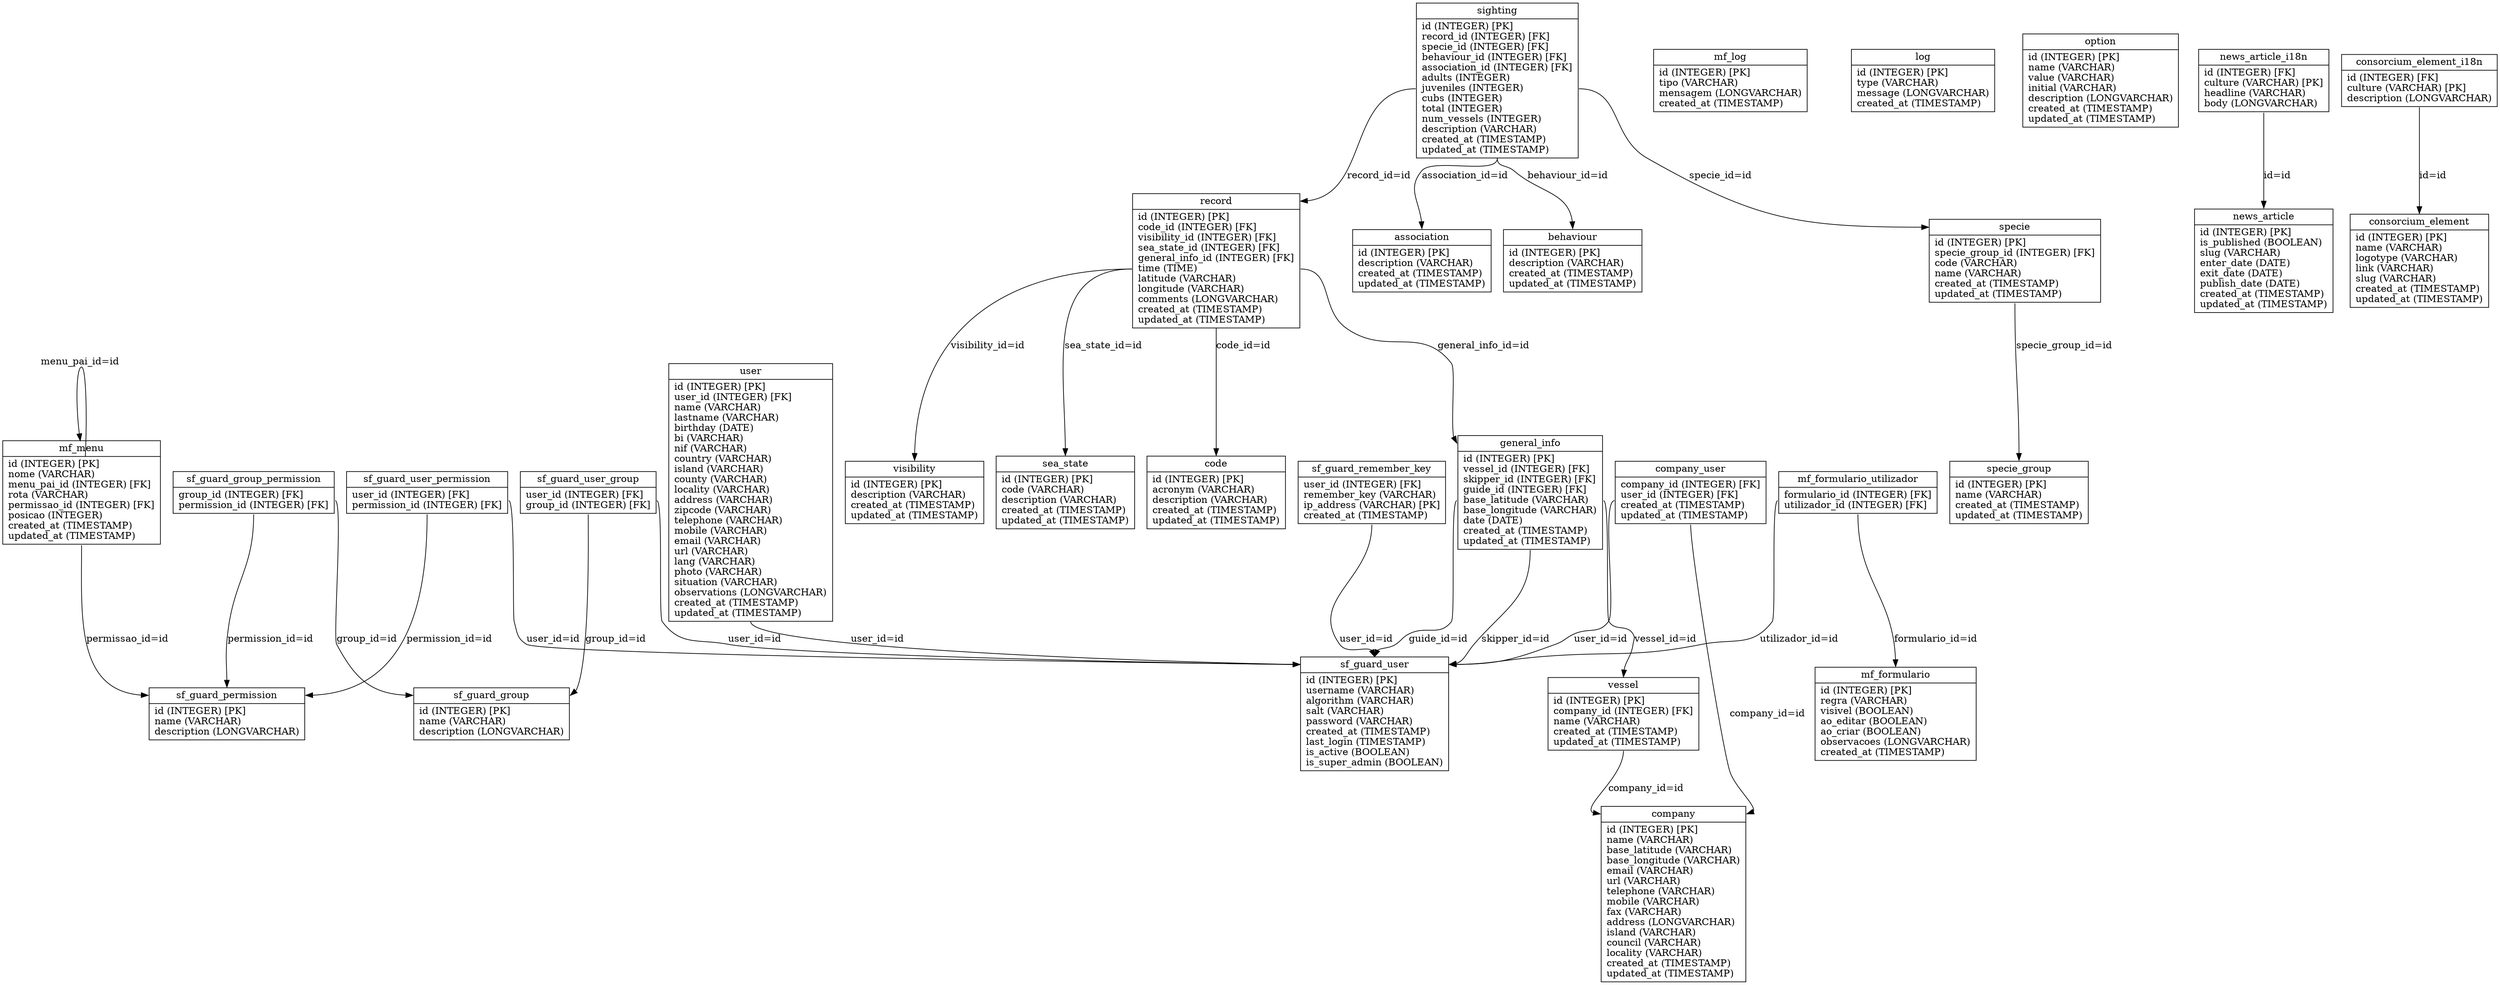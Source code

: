 digraph G {
nodesf_guard_group [label="{<table>sf_guard_group|<cols>id (INTEGER) [PK]\lname (VARCHAR)\ldescription (LONGVARCHAR)\l}", shape=record];
nodesf_guard_permission [label="{<table>sf_guard_permission|<cols>id (INTEGER) [PK]\lname (VARCHAR)\ldescription (LONGVARCHAR)\l}", shape=record];
nodesf_guard_group_permission [label="{<table>sf_guard_group_permission|<cols>group_id (INTEGER) [FK]\lpermission_id (INTEGER) [FK]\l}", shape=record];
nodesf_guard_user [label="{<table>sf_guard_user|<cols>id (INTEGER) [PK]\lusername (VARCHAR)\lalgorithm (VARCHAR)\lsalt (VARCHAR)\lpassword (VARCHAR)\lcreated_at (TIMESTAMP)\llast_login (TIMESTAMP)\lis_active (BOOLEAN)\lis_super_admin (BOOLEAN)\l}", shape=record];
nodesf_guard_user_permission [label="{<table>sf_guard_user_permission|<cols>user_id (INTEGER) [FK]\lpermission_id (INTEGER) [FK]\l}", shape=record];
nodesf_guard_user_group [label="{<table>sf_guard_user_group|<cols>user_id (INTEGER) [FK]\lgroup_id (INTEGER) [FK]\l}", shape=record];
nodesf_guard_remember_key [label="{<table>sf_guard_remember_key|<cols>user_id (INTEGER) [FK]\lremember_key (VARCHAR)\lip_address (VARCHAR) [PK]\lcreated_at (TIMESTAMP)\l}", shape=record];
nodemf_log [label="{<table>mf_log|<cols>id (INTEGER) [PK]\ltipo (VARCHAR)\lmensagem (LONGVARCHAR)\lcreated_at (TIMESTAMP)\l}", shape=record];
nodelog [label="{<table>log|<cols>id (INTEGER) [PK]\ltype (VARCHAR)\lmessage (LONGVARCHAR)\lcreated_at (TIMESTAMP)\l}", shape=record];
nodeoption [label="{<table>option|<cols>id (INTEGER) [PK]\lname (VARCHAR)\lvalue (VARCHAR)\linitial (VARCHAR)\ldescription (LONGVARCHAR)\lcreated_at (TIMESTAMP)\lupdated_at (TIMESTAMP)\l}", shape=record];
nodecompany [label="{<table>company|<cols>id (INTEGER) [PK]\lname (VARCHAR)\lbase_latitude (VARCHAR)\lbase_longitude (VARCHAR)\lemail (VARCHAR)\lurl (VARCHAR)\ltelephone (VARCHAR)\lmobile (VARCHAR)\lfax (VARCHAR)\laddress (LONGVARCHAR)\lisland (VARCHAR)\lcouncil (VARCHAR)\llocality (VARCHAR)\lcreated_at (TIMESTAMP)\lupdated_at (TIMESTAMP)\l}", shape=record];
nodecompany_user [label="{<table>company_user|<cols>company_id (INTEGER) [FK]\luser_id (INTEGER) [FK]\lcreated_at (TIMESTAMP)\lupdated_at (TIMESTAMP)\l}", shape=record];
nodevessel [label="{<table>vessel|<cols>id (INTEGER) [PK]\lcompany_id (INTEGER) [FK]\lname (VARCHAR)\lcreated_at (TIMESTAMP)\lupdated_at (TIMESTAMP)\l}", shape=record];
nodegeneral_info [label="{<table>general_info|<cols>id (INTEGER) [PK]\lvessel_id (INTEGER) [FK]\lskipper_id (INTEGER) [FK]\lguide_id (INTEGER) [FK]\lbase_latitude (VARCHAR)\lbase_longitude (VARCHAR)\ldate (DATE)\lcreated_at (TIMESTAMP)\lupdated_at (TIMESTAMP)\l}", shape=record];
nodevisibility [label="{<table>visibility|<cols>id (INTEGER) [PK]\ldescription (VARCHAR)\lcreated_at (TIMESTAMP)\lupdated_at (TIMESTAMP)\l}", shape=record];
nodesea_state [label="{<table>sea_state|<cols>id (INTEGER) [PK]\lcode (VARCHAR)\ldescription (VARCHAR)\lcreated_at (TIMESTAMP)\lupdated_at (TIMESTAMP)\l}", shape=record];
nodecode [label="{<table>code|<cols>id (INTEGER) [PK]\lacronym (VARCHAR)\ldescription (VARCHAR)\lcreated_at (TIMESTAMP)\lupdated_at (TIMESTAMP)\l}", shape=record];
noderecord [label="{<table>record|<cols>id (INTEGER) [PK]\lcode_id (INTEGER) [FK]\lvisibility_id (INTEGER) [FK]\lsea_state_id (INTEGER) [FK]\lgeneral_info_id (INTEGER) [FK]\ltime (TIME)\llatitude (VARCHAR)\llongitude (VARCHAR)\lcomments (LONGVARCHAR)\lcreated_at (TIMESTAMP)\lupdated_at (TIMESTAMP)\l}", shape=record];
nodeassociation [label="{<table>association|<cols>id (INTEGER) [PK]\ldescription (VARCHAR)\lcreated_at (TIMESTAMP)\lupdated_at (TIMESTAMP)\l}", shape=record];
nodebehaviour [label="{<table>behaviour|<cols>id (INTEGER) [PK]\ldescription (VARCHAR)\lcreated_at (TIMESTAMP)\lupdated_at (TIMESTAMP)\l}", shape=record];
nodespecie_group [label="{<table>specie_group|<cols>id (INTEGER) [PK]\lname (VARCHAR)\lcreated_at (TIMESTAMP)\lupdated_at (TIMESTAMP)\l}", shape=record];
nodespecie [label="{<table>specie|<cols>id (INTEGER) [PK]\lspecie_group_id (INTEGER) [FK]\lcode (VARCHAR)\lname (VARCHAR)\lcreated_at (TIMESTAMP)\lupdated_at (TIMESTAMP)\l}", shape=record];
nodesighting [label="{<table>sighting|<cols>id (INTEGER) [PK]\lrecord_id (INTEGER) [FK]\lspecie_id (INTEGER) [FK]\lbehaviour_id (INTEGER) [FK]\lassociation_id (INTEGER) [FK]\ladults (INTEGER)\ljuveniles (INTEGER)\lcubs (INTEGER)\ltotal (INTEGER)\lnum_vessels (INTEGER)\ldescription (VARCHAR)\lcreated_at (TIMESTAMP)\lupdated_at (TIMESTAMP)\l}", shape=record];
nodeuser [label="{<table>user|<cols>id (INTEGER) [PK]\luser_id (INTEGER) [FK]\lname (VARCHAR)\llastname (VARCHAR)\lbirthday (DATE)\lbi (VARCHAR)\lnif (VARCHAR)\lcountry (VARCHAR)\lisland (VARCHAR)\lcounty (VARCHAR)\llocality (VARCHAR)\laddress (VARCHAR)\lzipcode (VARCHAR)\ltelephone (VARCHAR)\lmobile (VARCHAR)\lemail (VARCHAR)\lurl (VARCHAR)\llang (VARCHAR)\lphoto (VARCHAR)\lsituation (VARCHAR)\lobservations (LONGVARCHAR)\lcreated_at (TIMESTAMP)\lupdated_at (TIMESTAMP)\l}", shape=record];
nodemf_menu [label="{<table>mf_menu|<cols>id (INTEGER) [PK]\lnome (VARCHAR)\lmenu_pai_id (INTEGER) [FK]\lrota (VARCHAR)\lpermissao_id (INTEGER) [FK]\lposicao (INTEGER)\lcreated_at (TIMESTAMP)\lupdated_at (TIMESTAMP)\l}", shape=record];
nodenews_article [label="{<table>news_article|<cols>id (INTEGER) [PK]\lis_published (BOOLEAN)\lslug (VARCHAR)\lenter_date (DATE)\lexit_date (DATE)\lpublish_date (DATE)\lcreated_at (TIMESTAMP)\lupdated_at (TIMESTAMP)\l}", shape=record];
nodenews_article_i18n [label="{<table>news_article_i18n|<cols>id (INTEGER) [FK]\lculture (VARCHAR) [PK]\lheadline (VARCHAR)\lbody (LONGVARCHAR)\l}", shape=record];
nodeconsorcium_element [label="{<table>consorcium_element|<cols>id (INTEGER) [PK]\lname (VARCHAR)\llogotype (VARCHAR)\llink (VARCHAR)\lslug (VARCHAR)\lcreated_at (TIMESTAMP)\lupdated_at (TIMESTAMP)\l}", shape=record];
nodeconsorcium_element_i18n [label="{<table>consorcium_element_i18n|<cols>id (INTEGER) [FK]\lculture (VARCHAR) [PK]\ldescription (LONGVARCHAR)\l}", shape=record];
nodemf_formulario [label="{<table>mf_formulario|<cols>id (INTEGER) [PK]\lregra (VARCHAR)\lvisivel (BOOLEAN)\lao_editar (BOOLEAN)\lao_criar (BOOLEAN)\lobservacoes (LONGVARCHAR)\lcreated_at (TIMESTAMP)\l}", shape=record];
nodemf_formulario_utilizador [label="{<table>mf_formulario_utilizador|<cols>formulario_id (INTEGER) [FK]\lutilizador_id (INTEGER) [FK]\l}", shape=record];

nodesf_guard_group_permission:cols -> nodesf_guard_group:table [label="group_id=id "];
nodesf_guard_group_permission:cols -> nodesf_guard_permission:table [label="permission_id=id "];
nodesf_guard_user_permission:cols -> nodesf_guard_user:table [label="user_id=id "];
nodesf_guard_user_permission:cols -> nodesf_guard_permission:table [label="permission_id=id "];
nodesf_guard_user_group:cols -> nodesf_guard_user:table [label="user_id=id "];
nodesf_guard_user_group:cols -> nodesf_guard_group:table [label="group_id=id "];
nodesf_guard_remember_key:cols -> nodesf_guard_user:table [label="user_id=id "];
nodecompany_user:cols -> nodecompany:table [label="company_id=id "];
nodecompany_user:cols -> nodesf_guard_user:table [label="user_id=id "];
nodevessel:cols -> nodecompany:table [label="company_id=id "];
nodegeneral_info:cols -> nodevessel:table [label="vessel_id=id "];
nodegeneral_info:cols -> nodesf_guard_user:table [label="skipper_id=id "];
nodegeneral_info:cols -> nodesf_guard_user:table [label="guide_id=id "];
noderecord:cols -> nodecode:table [label="code_id=id "];
noderecord:cols -> nodevisibility:table [label="visibility_id=id "];
noderecord:cols -> nodesea_state:table [label="sea_state_id=id "];
noderecord:cols -> nodegeneral_info:table [label="general_info_id=id "];
nodespecie:cols -> nodespecie_group:table [label="specie_group_id=id "];
nodesighting:cols -> noderecord:table [label="record_id=id "];
nodesighting:cols -> nodespecie:table [label="specie_id=id "];
nodesighting:cols -> nodebehaviour:table [label="behaviour_id=id "];
nodesighting:cols -> nodeassociation:table [label="association_id=id "];
nodeuser:cols -> nodesf_guard_user:table [label="user_id=id "];
nodemf_menu:cols -> nodemf_menu:table [label="menu_pai_id=id "];
nodemf_menu:cols -> nodesf_guard_permission:table [label="permissao_id=id "];
nodenews_article_i18n:cols -> nodenews_article:table [label="id=id "];
nodeconsorcium_element_i18n:cols -> nodeconsorcium_element:table [label="id=id "];
nodemf_formulario_utilizador:cols -> nodemf_formulario:table [label="formulario_id=id "];
nodemf_formulario_utilizador:cols -> nodesf_guard_user:table [label="utilizador_id=id "];
}
